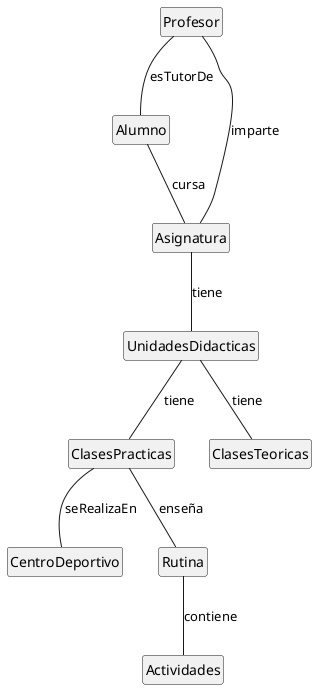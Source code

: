 @startuml evas

hide circle
hide empty members

class Profesor{}
class Alumno{}
class Asignatura{}
class UnidadesDidacticas{}
class ClasesPracticas{}
class ClasesTeoricas{}
class CentroDeportivo{}
class Rutina{}
class Actividades{}

Profesor -- Alumno : esTutorDe
Profesor -- Asignatura : imparte
Asignatura -- UnidadesDidacticas : tiene
UnidadesDidacticas -- ClasesPracticas : tiene
UnidadesDidacticas -- ClasesTeoricas : tiene
Alumno -- Asignatura : cursa
ClasesPracticas -- CentroDeportivo : seRealizaEn
ClasesPracticas -- Rutina : enseña
Rutina -- Actividades : contiene

@enduml
